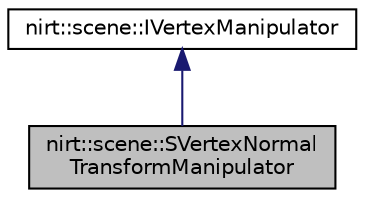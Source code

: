 digraph "nirt::scene::SVertexNormalTransformManipulator"
{
 // LATEX_PDF_SIZE
  edge [fontname="Helvetica",fontsize="10",labelfontname="Helvetica",labelfontsize="10"];
  node [fontname="Helvetica",fontsize="10",shape=record];
  Node1 [label="nirt::scene::SVertexNormal\lTransformManipulator",height=0.2,width=0.4,color="black", fillcolor="grey75", style="filled", fontcolor="black",tooltip="Vertex manipulator which transforms the normal of the vertex."];
  Node2 -> Node1 [dir="back",color="midnightblue",fontsize="10",style="solid",fontname="Helvetica"];
  Node2 [label="nirt::scene::IVertexManipulator",height=0.2,width=0.4,color="black", fillcolor="white", style="filled",URL="$structnirt_1_1scene_1_1IVertexManipulator.html",tooltip="Interface for vertex manipulators."];
}
